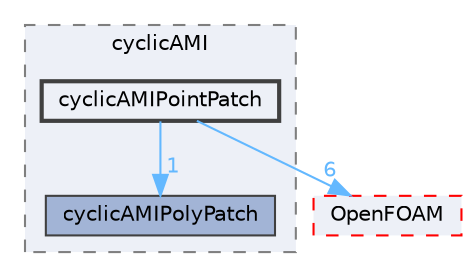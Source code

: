 digraph "src/meshTools/AMIInterpolation/patches/cyclicAMI/cyclicAMIPointPatch"
{
 // LATEX_PDF_SIZE
  bgcolor="transparent";
  edge [fontname=Helvetica,fontsize=10,labelfontname=Helvetica,labelfontsize=10];
  node [fontname=Helvetica,fontsize=10,shape=box,height=0.2,width=0.4];
  compound=true
  subgraph clusterdir_cd74d29a05e94118a5acdbfd55a576bf {
    graph [ bgcolor="#edf0f7", pencolor="grey50", label="cyclicAMI", fontname=Helvetica,fontsize=10 style="filled,dashed", URL="dir_cd74d29a05e94118a5acdbfd55a576bf.html",tooltip=""]
  dir_9300e6878aecf6ebe6d2b2b6e48df6ac [label="cyclicAMIPolyPatch", fillcolor="#a2b4d6", color="grey25", style="filled", URL="dir_9300e6878aecf6ebe6d2b2b6e48df6ac.html",tooltip=""];
  dir_7dfb4b845b68c3bcc1956ab13c79f58e [label="cyclicAMIPointPatch", fillcolor="#edf0f7", color="grey25", style="filled,bold", URL="dir_7dfb4b845b68c3bcc1956ab13c79f58e.html",tooltip=""];
  }
  dir_c5473ff19b20e6ec4dfe5c310b3778a8 [label="OpenFOAM", fillcolor="#edf0f7", color="red", style="filled,dashed", URL="dir_c5473ff19b20e6ec4dfe5c310b3778a8.html",tooltip=""];
  dir_7dfb4b845b68c3bcc1956ab13c79f58e->dir_9300e6878aecf6ebe6d2b2b6e48df6ac [headlabel="1", labeldistance=1.5 headhref="dir_000780_000782.html" href="dir_000780_000782.html" color="steelblue1" fontcolor="steelblue1"];
  dir_7dfb4b845b68c3bcc1956ab13c79f58e->dir_c5473ff19b20e6ec4dfe5c310b3778a8 [headlabel="6", labeldistance=1.5 headhref="dir_000780_002695.html" href="dir_000780_002695.html" color="steelblue1" fontcolor="steelblue1"];
}
